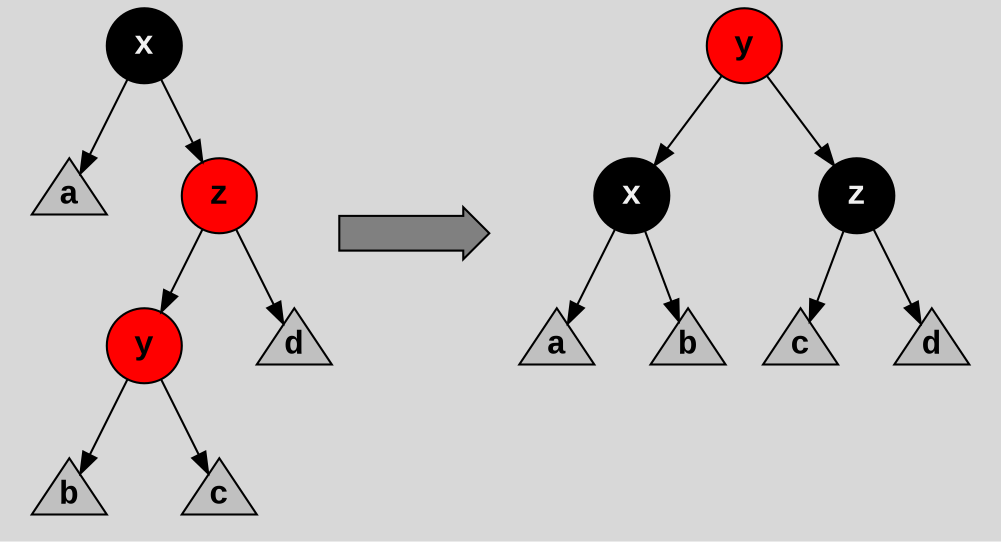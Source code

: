 digraph {
  layout=neato
  graph [pad="0.212,0.055" bgcolor="#d8d8d8"]
  node [
    style=filled, shape=circle, label="",
    fixedsize=true, width=0.5
    fontcolor="#f0f0f0", fontname="Courier New Bold", fontsize="16",
    fillcolor=black,
  ]
  n1 [pos="0,0!",label=x]
  n2 [pos="3.25,-1!",label=x]
  n3 [pos="4.75,-1!",label=z]
  node [fillcolor=red,fontcolor=black]
  n4 [pos="0.5,-1!",label=z]
  n5 [pos="0,-2!",label=y]
  n6 [pos="4,0!",label=y]
  node [shape=triangle,fillcolor=gray]
  n7 [pos="-0.5,-3!",label=b]
  n8 [pos="0.5,-3!",label=c]
  n9 [pos="1,-2!",label=d]
  n10 [pos="-0.5,-1!",label=a]
  n11 [pos="2.75,-2!",label=a]
  n12 [pos="3.625,-2!",label=b]
  n13 [pos="4.375,-2!",label=c]
  n14 [pos="5.25,-2!",label=d]
  arrow [
    pos="1.8,-1.25!",
    shape=rarrow,
    width=1.0, height=0.35,
    fillcolor="#808080",
  ]
  n1 -> n4
  n1 -> n10
  n4 -> n5
  n4 -> n9
  n5 -> n7
  n5 -> n8
  n6 -> n2
  n6 -> n3
  n2 -> n11
  n2 -> n12
  n3 -> n13
  n3 -> n14
}
